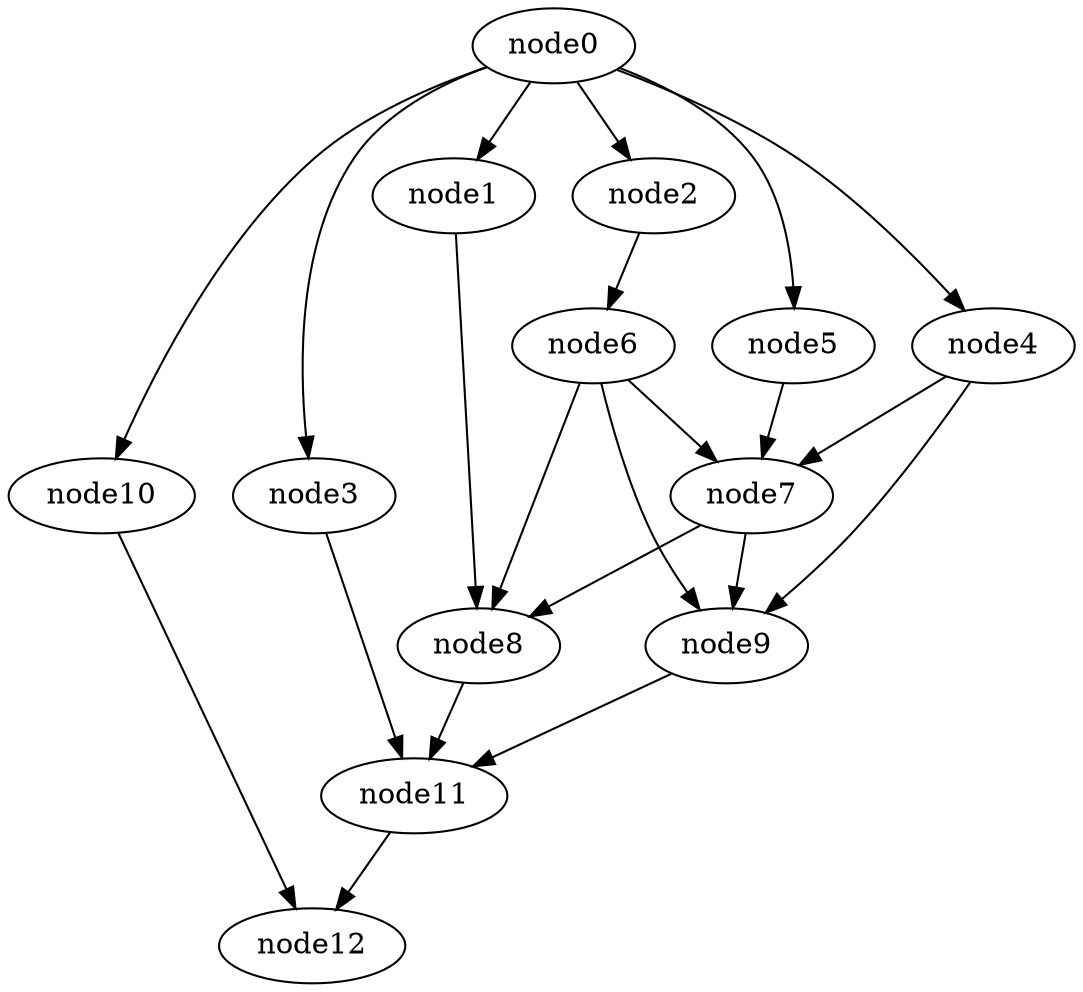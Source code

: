 digraph g{
	node12
	node11 -> node12
	node10 -> node12
	node9 -> node11
	node8 -> node11
	node7 -> node9
	node7 -> node8
	node6 -> node9
	node6 -> node8
	node6 -> node7
	node5 -> node7
	node4 -> node9
	node4 -> node7
	node3 -> node11
	node2 -> node6
	node1 -> node8
	node0 -> node10
	node0 -> node5
	node0 -> node4
	node0 -> node3
	node0 -> node2
	node0 -> node1
}
